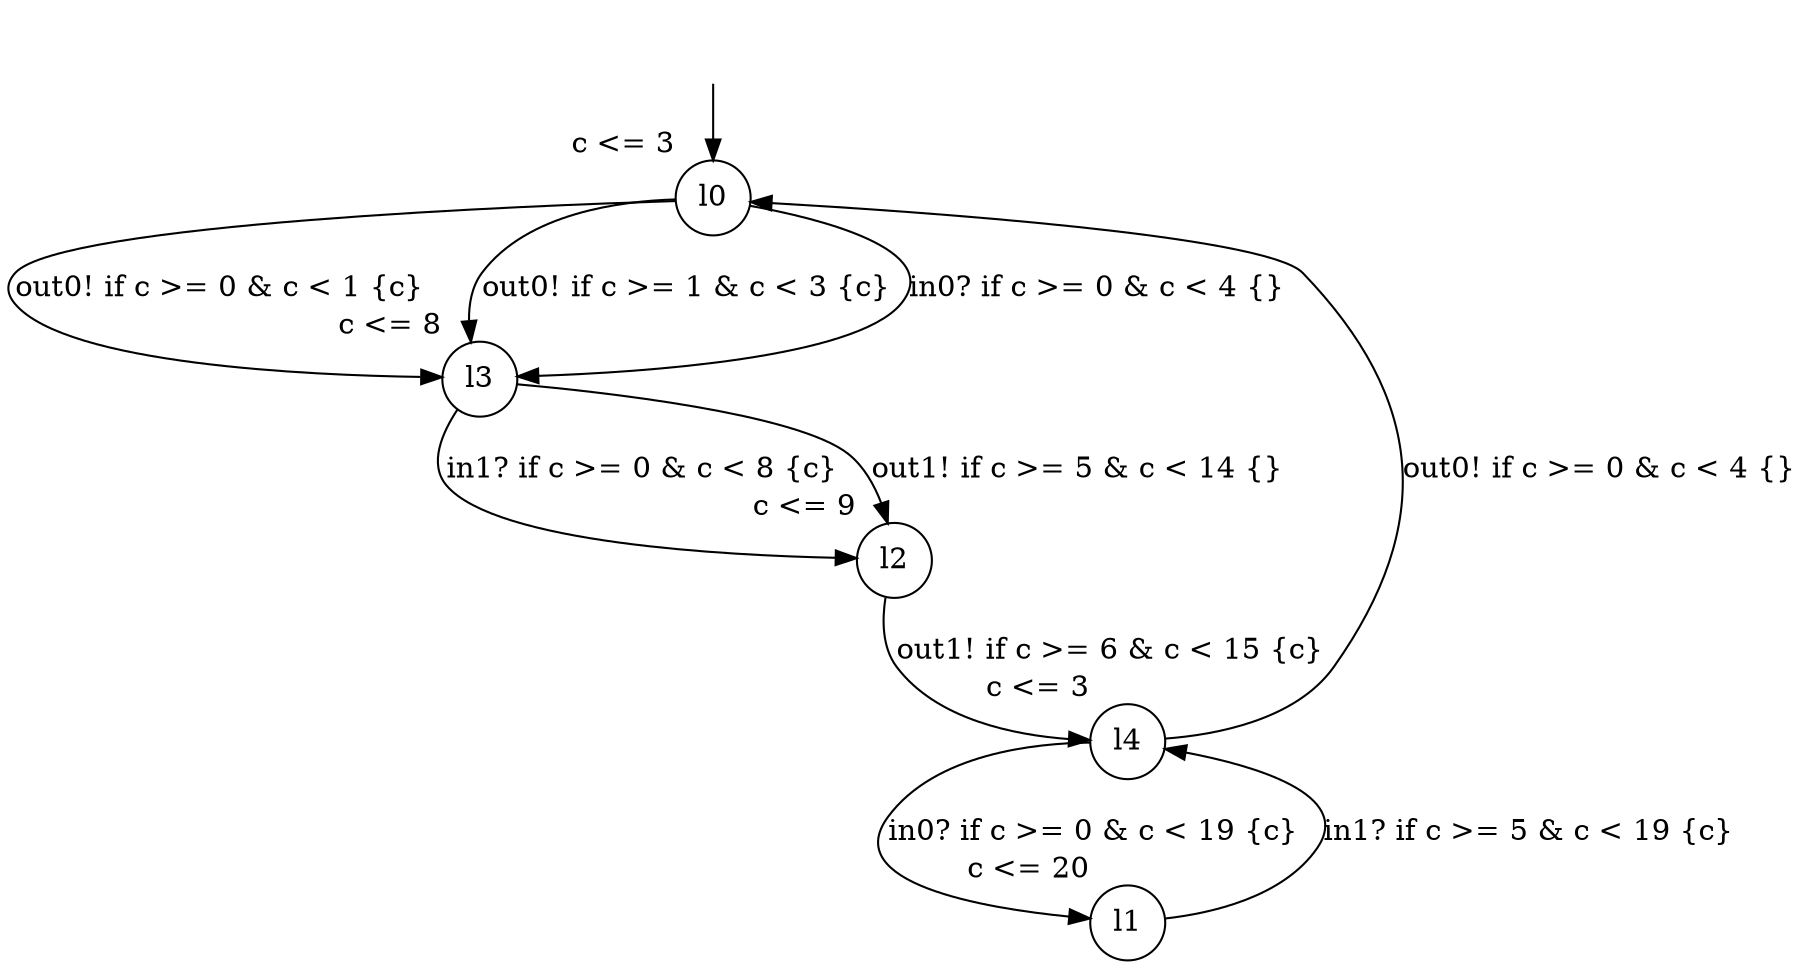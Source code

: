 digraph g {
__start0 [label="" shape="none"];
l0 [shape="circle" margin=0 label="l0", xlabel="c <= 3"];
l1 [shape="circle" margin=0 label="l1", xlabel="c <= 20"];
l2 [shape="circle" margin=0 label="l2", xlabel="c <= 9"];
l3 [shape="circle" margin=0 label="l3", xlabel="c <= 8"];
l4 [shape="circle" margin=0 label="l4", xlabel="c <= 3"];
l0 -> l3 [label="out0! if c >= 0 & c < 1 {c} "];
l0 -> l3 [label="out0! if c >= 1 & c < 3 {c} "];
l0 -> l3 [label="in0? if c >= 0 & c < 4 {} "];
l1 -> l4 [label="in1? if c >= 5 & c < 19 {c} "];
l2 -> l4 [label="out1! if c >= 6 & c < 15 {c} "];
l3 -> l2 [label="in1? if c >= 0 & c < 8 {c} "];
l3 -> l2 [label="out1! if c >= 5 & c < 14 {} "];
l4 -> l1 [label="in0? if c >= 0 & c < 19 {c} "];
l4 -> l0 [label="out0! if c >= 0 & c < 4 {} "];
__start0 -> l0;
}
